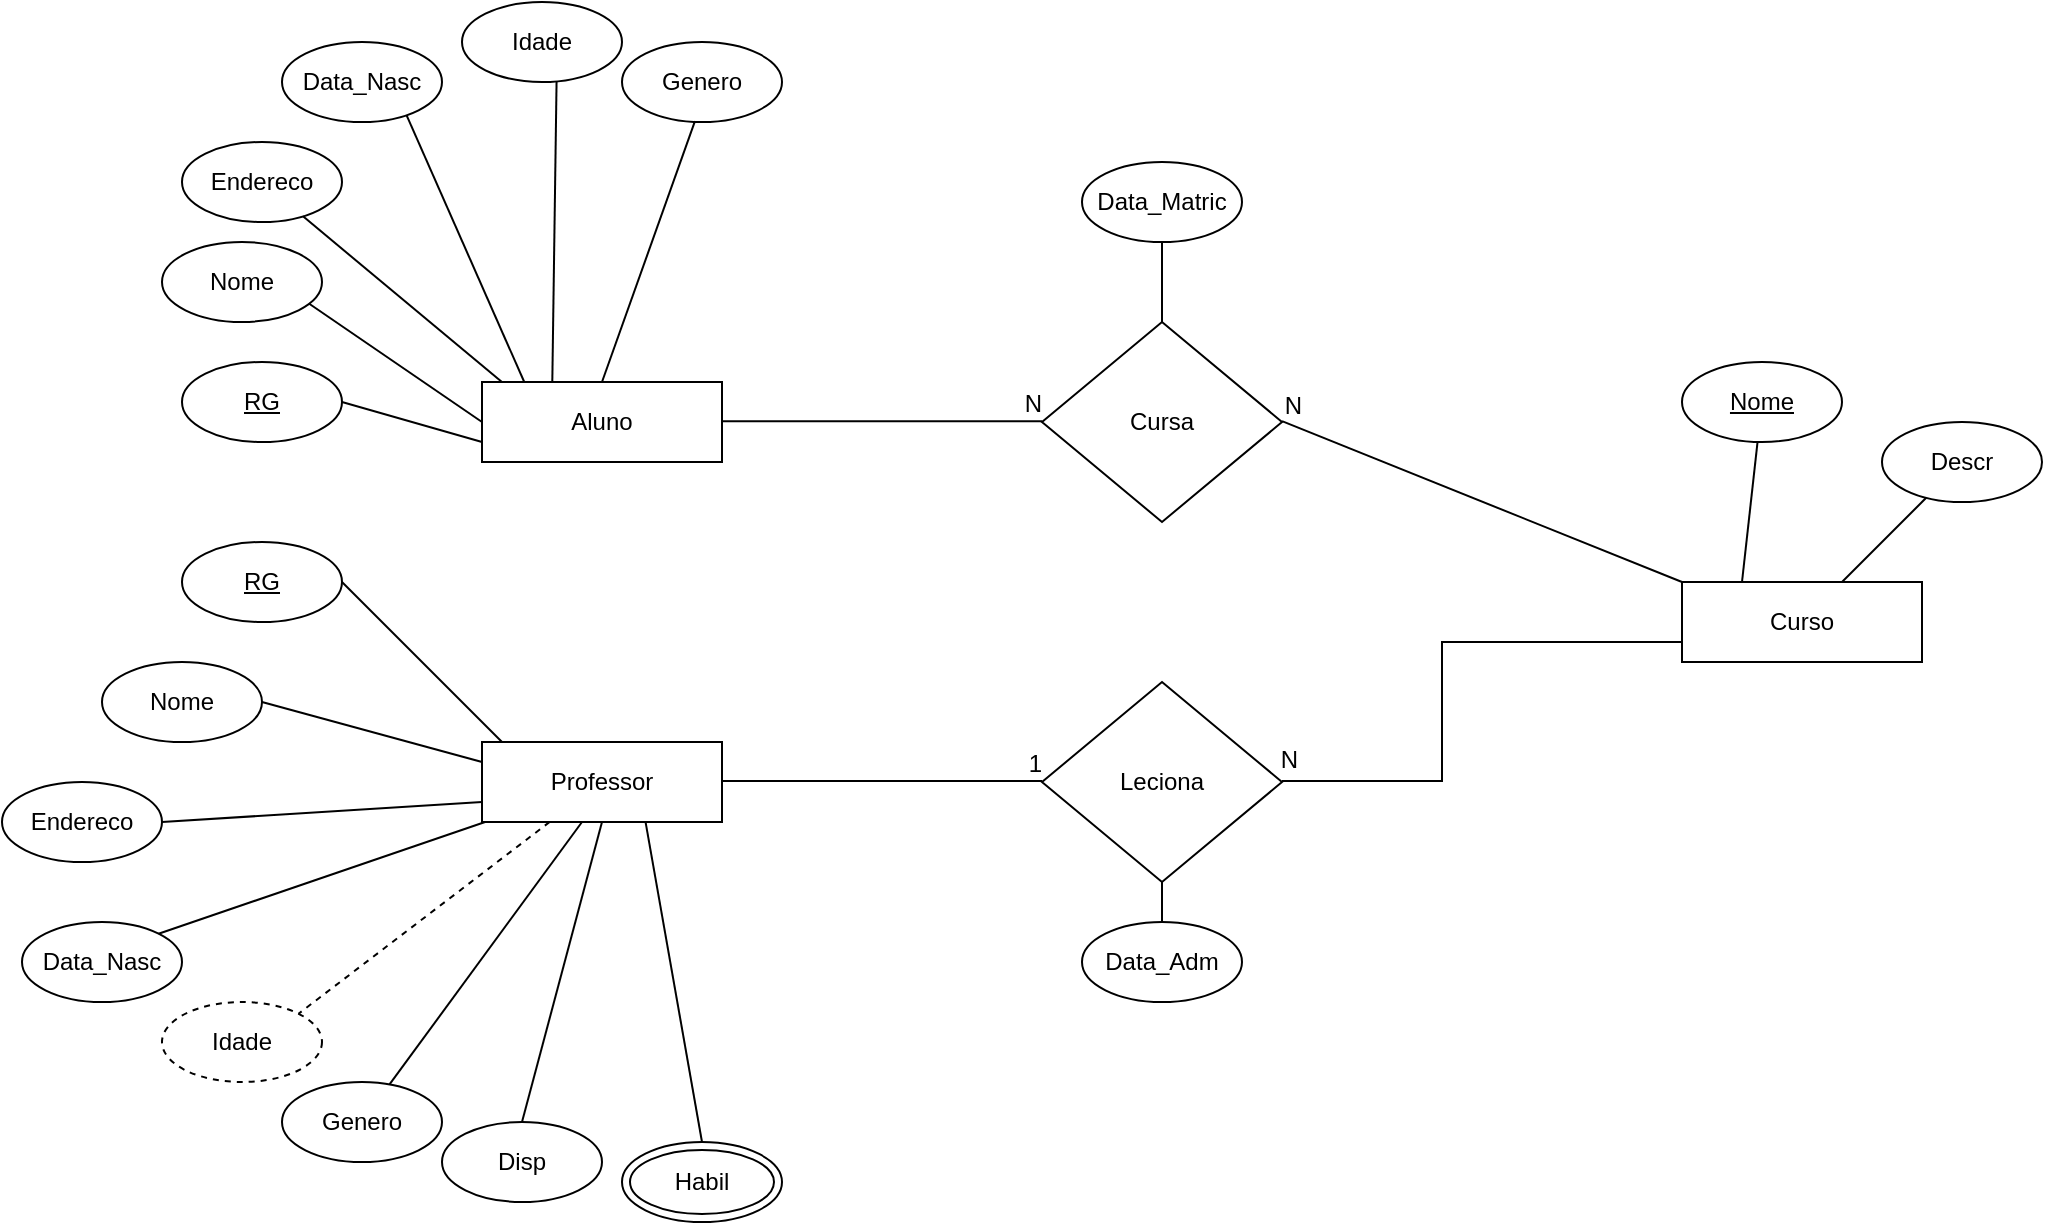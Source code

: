<mxfile version="15.3.8" type="device"><diagram id="R2lEEEUBdFMjLlhIrx00" name="Page-1"><mxGraphModel dx="2029" dy="802" grid="1" gridSize="10" guides="1" tooltips="1" connect="1" arrows="1" fold="1" page="1" pageScale="1" pageWidth="850" pageHeight="1100" math="0" shadow="0" extFonts="Permanent Marker^https://fonts.googleapis.com/css?family=Permanent+Marker"><root><mxCell id="0"/><mxCell id="1" parent="0"/><mxCell id="r5KUEuJwUHpkuR02dNwD-1" value="Aluno" style="rounded=0;whiteSpace=wrap;html=1;" parent="1" vertex="1"><mxGeometry x="-240" y="490" width="120" height="40" as="geometry"/></mxCell><mxCell id="r5KUEuJwUHpkuR02dNwD-2" value="Cursa" style="rhombus;whiteSpace=wrap;html=1;" parent="1" vertex="1"><mxGeometry x="40" y="460" width="120" height="100" as="geometry"/></mxCell><mxCell id="r5KUEuJwUHpkuR02dNwD-3" value="Leciona" style="rhombus;whiteSpace=wrap;html=1;" parent="1" vertex="1"><mxGeometry x="40" y="640" width="120" height="100" as="geometry"/></mxCell><mxCell id="r5KUEuJwUHpkuR02dNwD-4" value="Professor" style="rounded=0;whiteSpace=wrap;html=1;" parent="1" vertex="1"><mxGeometry x="-240" y="670" width="120" height="40" as="geometry"/></mxCell><mxCell id="r5KUEuJwUHpkuR02dNwD-6" value="Curso" style="rounded=0;whiteSpace=wrap;html=1;" parent="1" vertex="1"><mxGeometry x="360" y="590" width="120" height="40" as="geometry"/></mxCell><mxCell id="r5KUEuJwUHpkuR02dNwD-17" value="" style="endArrow=none;html=1;rounded=0;edgeStyle=orthogonalEdgeStyle;" parent="1" edge="1"><mxGeometry relative="1" as="geometry"><mxPoint x="-120" y="689.5" as="sourcePoint"/><mxPoint x="40" y="689.5" as="targetPoint"/></mxGeometry></mxCell><mxCell id="r5KUEuJwUHpkuR02dNwD-18" value="1" style="resizable=0;html=1;align=right;verticalAlign=bottom;" parent="r5KUEuJwUHpkuR02dNwD-17" connectable="0" vertex="1"><mxGeometry x="1" relative="1" as="geometry"/></mxCell><mxCell id="r5KUEuJwUHpkuR02dNwD-19" value="" style="html=1;rounded=0;edgeStyle=orthogonalEdgeStyle;endArrow=none;endFill=0;" parent="1" edge="1"><mxGeometry relative="1" as="geometry"><mxPoint x="360" y="620" as="sourcePoint"/><mxPoint x="160" y="689.5" as="targetPoint"/><Array as="points"><mxPoint x="240" y="620"/><mxPoint x="240" y="690"/></Array></mxGeometry></mxCell><mxCell id="r5KUEuJwUHpkuR02dNwD-20" value="N" style="resizable=0;html=1;align=right;verticalAlign=bottom;" parent="r5KUEuJwUHpkuR02dNwD-19" connectable="0" vertex="1"><mxGeometry x="1" relative="1" as="geometry"><mxPoint x="8" y="-2" as="offset"/></mxGeometry></mxCell><mxCell id="r5KUEuJwUHpkuR02dNwD-21" value="" style="endArrow=none;html=1;rounded=0;edgeStyle=orthogonalEdgeStyle;" parent="1" edge="1"><mxGeometry relative="1" as="geometry"><mxPoint x="-120" y="509.58" as="sourcePoint"/><mxPoint x="40" y="509.58" as="targetPoint"/></mxGeometry></mxCell><mxCell id="r5KUEuJwUHpkuR02dNwD-22" value="N" style="resizable=0;html=1;align=right;verticalAlign=bottom;" parent="r5KUEuJwUHpkuR02dNwD-21" connectable="0" vertex="1"><mxGeometry x="1" relative="1" as="geometry"/></mxCell><mxCell id="r5KUEuJwUHpkuR02dNwD-23" value="" style="endArrow=none;html=1;rounded=0;entryX=0;entryY=0;entryDx=0;entryDy=0;exitX=0;exitY=0;exitDx=0;exitDy=0;" parent="1" source="r5KUEuJwUHpkuR02dNwD-6" edge="1"><mxGeometry relative="1" as="geometry"><mxPoint x="320" y="509.58" as="sourcePoint"/><mxPoint x="160" y="509.58" as="targetPoint"/></mxGeometry></mxCell><mxCell id="r5KUEuJwUHpkuR02dNwD-24" value="N" style="resizable=0;html=1;align=right;verticalAlign=bottom;" parent="r5KUEuJwUHpkuR02dNwD-23" connectable="0" vertex="1"><mxGeometry x="1" relative="1" as="geometry"><mxPoint x="10" y="1" as="offset"/></mxGeometry></mxCell><mxCell id="wwSf_gey1eV4pnJWfCWU-1" value="Habil" style="ellipse;whiteSpace=wrap;html=1;align=center;shape=doubleEllipse;" parent="1" vertex="1"><mxGeometry x="-170" y="870" width="80" height="40" as="geometry"/></mxCell><mxCell id="wwSf_gey1eV4pnJWfCWU-2" value="Nome" style="ellipse;whiteSpace=wrap;html=1;align=center;" parent="1" vertex="1"><mxGeometry x="-430" y="630" width="80" height="40" as="geometry"/></mxCell><mxCell id="wwSf_gey1eV4pnJWfCWU-3" value="Endereco" style="ellipse;whiteSpace=wrap;html=1;align=center;" parent="1" vertex="1"><mxGeometry x="-480" y="690" width="80" height="40" as="geometry"/></mxCell><mxCell id="wwSf_gey1eV4pnJWfCWU-4" value="Data_Nasc" style="ellipse;whiteSpace=wrap;html=1;align=center;" parent="1" vertex="1"><mxGeometry x="-470" y="760" width="80" height="40" as="geometry"/></mxCell><mxCell id="wwSf_gey1eV4pnJWfCWU-5" value="Genero" style="ellipse;whiteSpace=wrap;html=1;align=center;" parent="1" vertex="1"><mxGeometry x="-340" y="840" width="80" height="40" as="geometry"/></mxCell><mxCell id="wwSf_gey1eV4pnJWfCWU-6" value="Disp" style="ellipse;whiteSpace=wrap;html=1;align=center;" parent="1" vertex="1"><mxGeometry x="-260" y="860" width="80" height="40" as="geometry"/></mxCell><mxCell id="wwSf_gey1eV4pnJWfCWU-7" value="Idade" style="ellipse;whiteSpace=wrap;html=1;align=center;dashed=1;" parent="1" vertex="1"><mxGeometry x="-400" y="800" width="80" height="40" as="geometry"/></mxCell><mxCell id="wwSf_gey1eV4pnJWfCWU-9" value="Data_Adm" style="ellipse;whiteSpace=wrap;html=1;align=center;" parent="1" vertex="1"><mxGeometry x="60" y="760" width="80" height="40" as="geometry"/></mxCell><mxCell id="wwSf_gey1eV4pnJWfCWU-10" value="RG" style="ellipse;whiteSpace=wrap;html=1;align=center;fontStyle=4;" parent="1" vertex="1"><mxGeometry x="-390" y="570" width="80" height="40" as="geometry"/></mxCell><mxCell id="wwSf_gey1eV4pnJWfCWU-12" value="" style="endArrow=none;html=1;rounded=0;exitX=1;exitY=0.5;exitDx=0;exitDy=0;" parent="1" source="wwSf_gey1eV4pnJWfCWU-10" edge="1"><mxGeometry relative="1" as="geometry"><mxPoint x="-560" y="760" as="sourcePoint"/><mxPoint x="-230" y="670" as="targetPoint"/></mxGeometry></mxCell><mxCell id="wwSf_gey1eV4pnJWfCWU-13" value="" style="endArrow=none;html=1;rounded=0;exitX=1;exitY=0.5;exitDx=0;exitDy=0;entryX=0;entryY=0.25;entryDx=0;entryDy=0;" parent="1" source="wwSf_gey1eV4pnJWfCWU-2" target="r5KUEuJwUHpkuR02dNwD-4" edge="1"><mxGeometry relative="1" as="geometry"><mxPoint x="-480" y="790" as="sourcePoint"/><mxPoint x="-240" y="700" as="targetPoint"/></mxGeometry></mxCell><mxCell id="wwSf_gey1eV4pnJWfCWU-14" value="" style="endArrow=none;html=1;rounded=0;entryX=1;entryY=0.5;entryDx=0;entryDy=0;exitX=0;exitY=0.75;exitDx=0;exitDy=0;" parent="1" source="r5KUEuJwUHpkuR02dNwD-4" target="wwSf_gey1eV4pnJWfCWU-3" edge="1"><mxGeometry relative="1" as="geometry"><mxPoint x="-220" y="720" as="sourcePoint"/><mxPoint x="-470" y="790" as="targetPoint"/></mxGeometry></mxCell><mxCell id="wwSf_gey1eV4pnJWfCWU-15" value="" style="endArrow=none;html=1;rounded=0;entryX=1;entryY=0;entryDx=0;entryDy=0;" parent="1" source="r5KUEuJwUHpkuR02dNwD-4" target="wwSf_gey1eV4pnJWfCWU-4" edge="1"><mxGeometry relative="1" as="geometry"><mxPoint x="-160" y="710" as="sourcePoint"/><mxPoint x="-280" y="810" as="targetPoint"/></mxGeometry></mxCell><mxCell id="wwSf_gey1eV4pnJWfCWU-16" value="" style="endArrow=none;html=1;rounded=0;entryX=1;entryY=0;entryDx=0;entryDy=0;dashed=1;" parent="1" source="r5KUEuJwUHpkuR02dNwD-4" target="wwSf_gey1eV4pnJWfCWU-7" edge="1"><mxGeometry relative="1" as="geometry"><mxPoint x="-380" y="820" as="sourcePoint"/><mxPoint x="-190" y="810" as="targetPoint"/></mxGeometry></mxCell><mxCell id="wwSf_gey1eV4pnJWfCWU-18" value="" style="endArrow=none;html=1;rounded=0;" parent="1" target="wwSf_gey1eV4pnJWfCWU-5" edge="1"><mxGeometry relative="1" as="geometry"><mxPoint x="-190" y="710" as="sourcePoint"/><mxPoint x="-130" y="770" as="targetPoint"/></mxGeometry></mxCell><mxCell id="wwSf_gey1eV4pnJWfCWU-19" value="" style="endArrow=none;html=1;rounded=0;entryX=0.5;entryY=0;entryDx=0;entryDy=0;exitX=0.5;exitY=1;exitDx=0;exitDy=0;" parent="1" source="r5KUEuJwUHpkuR02dNwD-4" target="wwSf_gey1eV4pnJWfCWU-6" edge="1"><mxGeometry relative="1" as="geometry"><mxPoint x="-290" y="770" as="sourcePoint"/><mxPoint x="-130" y="770" as="targetPoint"/></mxGeometry></mxCell><mxCell id="wwSf_gey1eV4pnJWfCWU-20" value="" style="endArrow=none;html=1;rounded=0;entryX=0.681;entryY=0.992;entryDx=0;entryDy=0;entryPerimeter=0;exitX=0.5;exitY=0;exitDx=0;exitDy=0;" parent="1" source="wwSf_gey1eV4pnJWfCWU-1" target="r5KUEuJwUHpkuR02dNwD-4" edge="1"><mxGeometry relative="1" as="geometry"><mxPoint x="-400" y="810" as="sourcePoint"/><mxPoint x="-240" y="810" as="targetPoint"/></mxGeometry></mxCell><mxCell id="wwSf_gey1eV4pnJWfCWU-21" value="" style="endArrow=none;html=1;rounded=0;entryX=0.5;entryY=1;entryDx=0;entryDy=0;" parent="1" source="wwSf_gey1eV4pnJWfCWU-9" edge="1" target="r5KUEuJwUHpkuR02dNwD-3"><mxGeometry relative="1" as="geometry"><mxPoint x="-360" y="770" as="sourcePoint"/><mxPoint x="-130" y="710" as="targetPoint"/></mxGeometry></mxCell><mxCell id="wwSf_gey1eV4pnJWfCWU-22" value="RG" style="ellipse;whiteSpace=wrap;html=1;align=center;fontStyle=4;" parent="1" vertex="1"><mxGeometry x="-390" y="480" width="80" height="40" as="geometry"/></mxCell><mxCell id="wwSf_gey1eV4pnJWfCWU-28" value="Data_Matric" style="ellipse;whiteSpace=wrap;html=1;align=center;" parent="1" vertex="1"><mxGeometry x="60" y="380" width="80" height="40" as="geometry"/></mxCell><mxCell id="wwSf_gey1eV4pnJWfCWU-29" value="Endereco" style="ellipse;whiteSpace=wrap;html=1;align=center;" parent="1" vertex="1"><mxGeometry x="-390" y="370" width="80" height="40" as="geometry"/></mxCell><mxCell id="wwSf_gey1eV4pnJWfCWU-30" value="Genero" style="ellipse;whiteSpace=wrap;html=1;align=center;" parent="1" vertex="1"><mxGeometry x="-170" y="320" width="80" height="40" as="geometry"/></mxCell><mxCell id="wwSf_gey1eV4pnJWfCWU-31" value="Idade" style="ellipse;whiteSpace=wrap;html=1;align=center;" parent="1" vertex="1"><mxGeometry x="-250" y="300" width="80" height="40" as="geometry"/></mxCell><mxCell id="wwSf_gey1eV4pnJWfCWU-32" value="Nome" style="ellipse;whiteSpace=wrap;html=1;align=center;" parent="1" vertex="1"><mxGeometry x="-400" y="420" width="80" height="40" as="geometry"/></mxCell><mxCell id="wwSf_gey1eV4pnJWfCWU-33" value="Data_Nasc" style="ellipse;whiteSpace=wrap;html=1;align=center;" parent="1" vertex="1"><mxGeometry x="-340" y="320" width="80" height="40" as="geometry"/></mxCell><mxCell id="wwSf_gey1eV4pnJWfCWU-34" value="" style="endArrow=none;html=1;rounded=0;exitX=1;exitY=0.5;exitDx=0;exitDy=0;entryX=0;entryY=0.75;entryDx=0;entryDy=0;" parent="1" source="wwSf_gey1eV4pnJWfCWU-22" target="r5KUEuJwUHpkuR02dNwD-1" edge="1"><mxGeometry relative="1" as="geometry"><mxPoint x="-260" y="450" as="sourcePoint"/><mxPoint x="-100" y="450" as="targetPoint"/></mxGeometry></mxCell><mxCell id="wwSf_gey1eV4pnJWfCWU-35" value="" style="endArrow=none;html=1;rounded=0;exitX=0.918;exitY=0.769;exitDx=0;exitDy=0;exitPerimeter=0;entryX=0;entryY=0.5;entryDx=0;entryDy=0;" parent="1" source="wwSf_gey1eV4pnJWfCWU-32" target="r5KUEuJwUHpkuR02dNwD-1" edge="1"><mxGeometry relative="1" as="geometry"><mxPoint x="-290" y="490" as="sourcePoint"/><mxPoint x="-130" y="490" as="targetPoint"/></mxGeometry></mxCell><mxCell id="wwSf_gey1eV4pnJWfCWU-36" value="" style="endArrow=none;html=1;rounded=0;entryX=0.083;entryY=0;entryDx=0;entryDy=0;entryPerimeter=0;" parent="1" source="wwSf_gey1eV4pnJWfCWU-29" target="r5KUEuJwUHpkuR02dNwD-1" edge="1"><mxGeometry relative="1" as="geometry"><mxPoint x="-390" y="450" as="sourcePoint"/><mxPoint x="-230" y="450" as="targetPoint"/></mxGeometry></mxCell><mxCell id="wwSf_gey1eV4pnJWfCWU-37" value="" style="endArrow=none;html=1;rounded=0;exitX=0.779;exitY=0.917;exitDx=0;exitDy=0;exitPerimeter=0;entryX=0.177;entryY=0.006;entryDx=0;entryDy=0;entryPerimeter=0;" parent="1" source="wwSf_gey1eV4pnJWfCWU-33" target="r5KUEuJwUHpkuR02dNwD-1" edge="1"><mxGeometry relative="1" as="geometry"><mxPoint x="-280" y="360" as="sourcePoint"/><mxPoint x="-230" y="450" as="targetPoint"/></mxGeometry></mxCell><mxCell id="wwSf_gey1eV4pnJWfCWU-38" value="" style="endArrow=none;html=1;rounded=0;entryX=0.591;entryY=0.998;entryDx=0;entryDy=0;entryPerimeter=0;exitX=0.293;exitY=-0.01;exitDx=0;exitDy=0;exitPerimeter=0;" parent="1" source="r5KUEuJwUHpkuR02dNwD-1" target="wwSf_gey1eV4pnJWfCWU-31" edge="1"><mxGeometry relative="1" as="geometry"><mxPoint x="-420" y="410" as="sourcePoint"/><mxPoint x="-260" y="410" as="targetPoint"/></mxGeometry></mxCell><mxCell id="wwSf_gey1eV4pnJWfCWU-39" value="" style="endArrow=none;html=1;rounded=0;entryX=0.456;entryY=0.99;entryDx=0;entryDy=0;entryPerimeter=0;exitX=0.5;exitY=0;exitDx=0;exitDy=0;" parent="1" source="r5KUEuJwUHpkuR02dNwD-1" target="wwSf_gey1eV4pnJWfCWU-30" edge="1"><mxGeometry relative="1" as="geometry"><mxPoint x="-340" y="370" as="sourcePoint"/><mxPoint x="-180" y="370" as="targetPoint"/></mxGeometry></mxCell><mxCell id="wwSf_gey1eV4pnJWfCWU-40" value="" style="endArrow=none;html=1;rounded=0;exitX=0.5;exitY=0;exitDx=0;exitDy=0;entryX=0.5;entryY=1;entryDx=0;entryDy=0;" parent="1" source="r5KUEuJwUHpkuR02dNwD-2" target="wwSf_gey1eV4pnJWfCWU-28" edge="1"><mxGeometry relative="1" as="geometry"><mxPoint x="-210" y="390" as="sourcePoint"/><mxPoint x="100" y="420" as="targetPoint"/></mxGeometry></mxCell><mxCell id="wwSf_gey1eV4pnJWfCWU-41" value="Nome" style="ellipse;whiteSpace=wrap;html=1;align=center;fontStyle=4;" parent="1" vertex="1"><mxGeometry x="360" y="480" width="80" height="40" as="geometry"/></mxCell><mxCell id="wwSf_gey1eV4pnJWfCWU-42" value="Descr" style="ellipse;whiteSpace=wrap;html=1;align=center;" parent="1" vertex="1"><mxGeometry x="460" y="510" width="80" height="40" as="geometry"/></mxCell><mxCell id="wwSf_gey1eV4pnJWfCWU-43" value="" style="endArrow=none;html=1;rounded=0;exitX=0.25;exitY=0;exitDx=0;exitDy=0;" parent="1" source="r5KUEuJwUHpkuR02dNwD-6" target="wwSf_gey1eV4pnJWfCWU-41" edge="1"><mxGeometry relative="1" as="geometry"><mxPoint x="180" y="500" as="sourcePoint"/><mxPoint x="340" y="500" as="targetPoint"/></mxGeometry></mxCell><mxCell id="wwSf_gey1eV4pnJWfCWU-44" value="" style="endArrow=none;html=1;rounded=0;" parent="1" source="r5KUEuJwUHpkuR02dNwD-6" target="wwSf_gey1eV4pnJWfCWU-42" edge="1"><mxGeometry relative="1" as="geometry"><mxPoint x="160" y="500" as="sourcePoint"/><mxPoint x="320" y="500" as="targetPoint"/></mxGeometry></mxCell></root></mxGraphModel></diagram></mxfile>